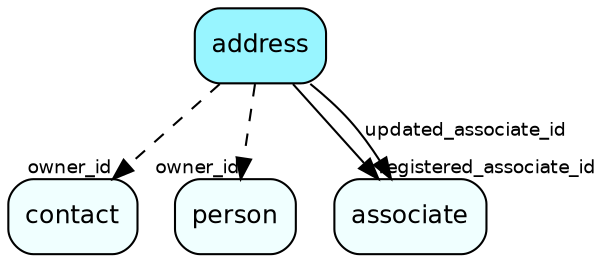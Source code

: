 digraph address  {
node [shape = box style="rounded, filled" fontname = "Helvetica" fontsize = "12" ]
edge [fontname = "Helvetica" fontsize = "9"]

address[fillcolor = "cadetblue1"]
contact[fillcolor = "azure1"]
person[fillcolor = "azure1"]
associate[fillcolor = "azure1"]
address -> contact [headlabel = "owner_id" style="dashed"]
address -> person [headlabel = "owner_id" style="dashed"]
address -> associate [headlabel = "registered_associate_id"]
address -> associate [label = "updated_associate_id"]
}
